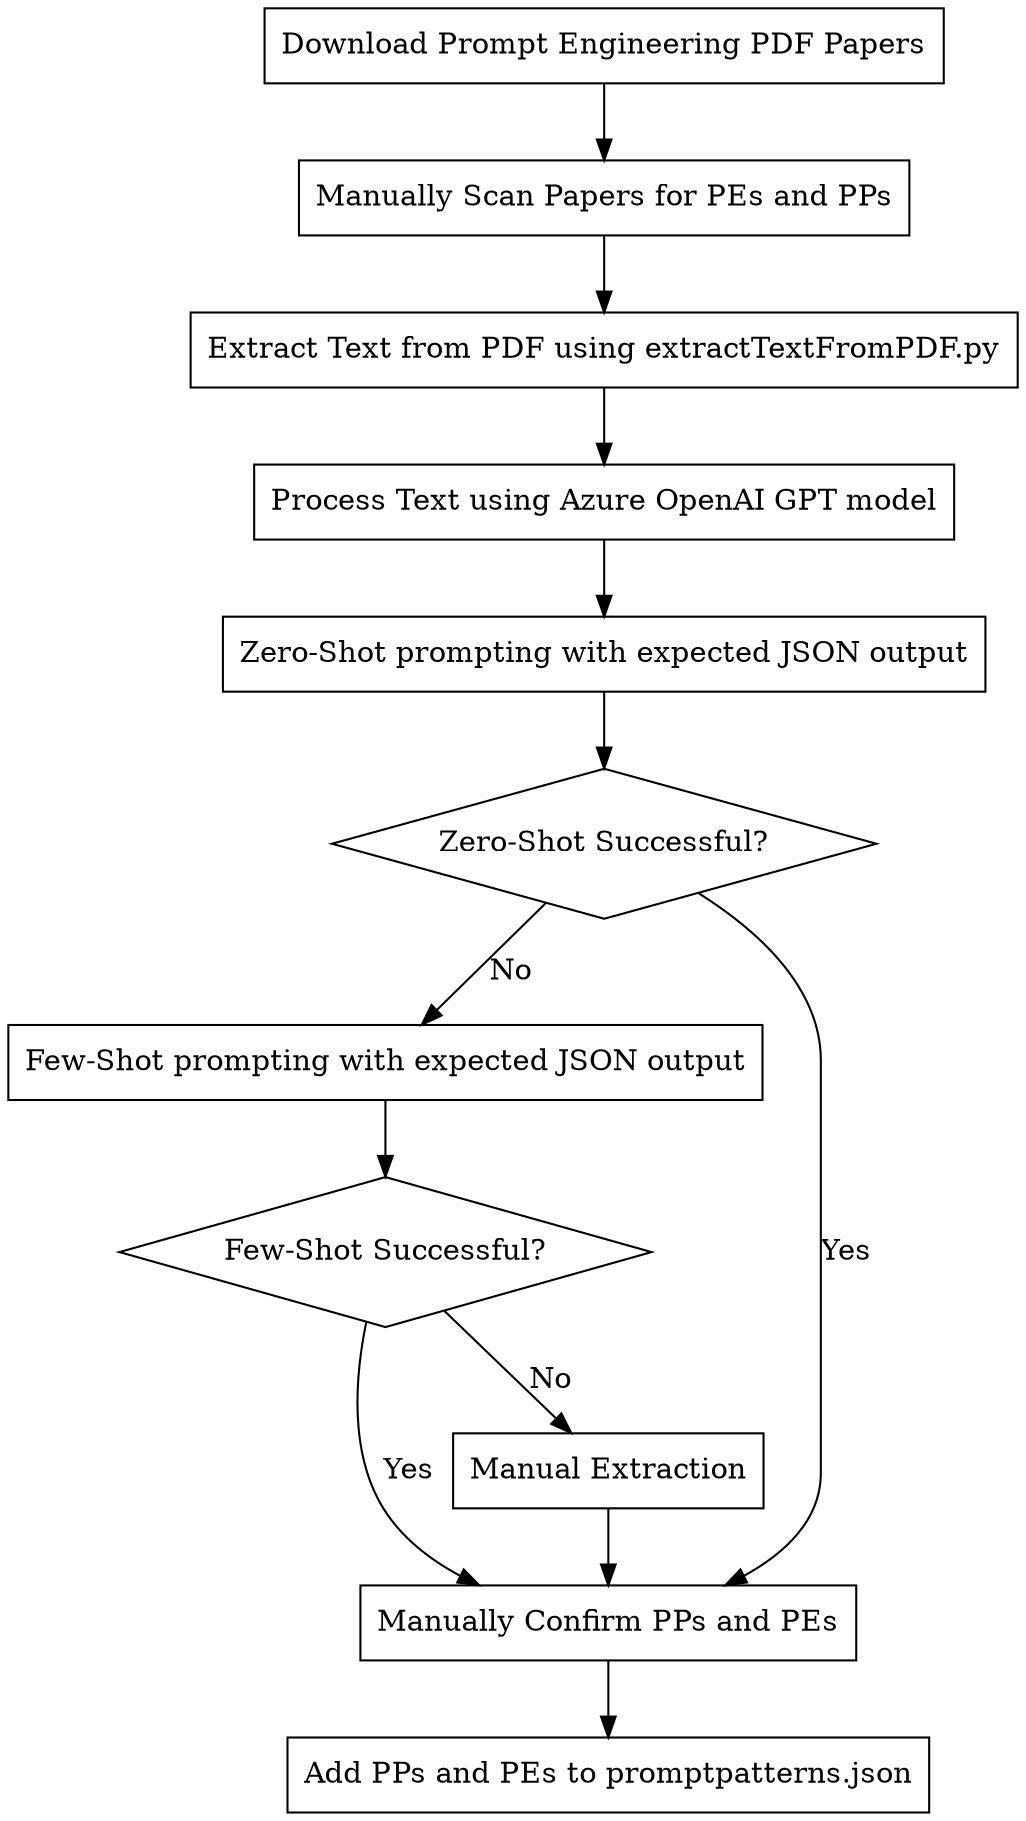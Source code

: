 digraph G {
    node [shape=box]; // Set the default node shape to box for better readability

    // Define nodes
    DownloadPDF [label="Download Prompt Engineering PDF Papers"];
    ScanPapers [label="Manually Scan Papers for PEs and PPs"];
    ExtractText [label="Extract Text from PDF using extractTextFromPDF.py"];
    ProcessText [label="Process Text using Azure OpenAI GPT model"];
    ZeroShot [label="Zero-Shot prompting with expected JSON output"];
    FewShot [label="Few-Shot prompting with expected JSON output"];
    ManualConfirm [label="Manually Confirm PPs and PEs"];
    AddToJSON [label="Add PPs and PEs to promptpatterns.json"];
    DecisionZeroShot [label="Zero-Shot Successful?", shape=diamond, height=1]; // Decision node for Zero-Shot
    DecisionFewShot [label="Few-Shot Successful?", shape=diamond, height=1]; // New decision node for Few-Shot
    ManualExtraction [label="Manual Extraction"]; // New node for manual extraction

    // Define edges
    DownloadPDF -> ScanPapers;
    ScanPapers -> ExtractText;
    ExtractText -> ProcessText;
    ProcessText -> ZeroShot;
    ZeroShot -> DecisionZeroShot;
    DecisionZeroShot -> FewShot [label="No"];
    DecisionZeroShot -> ManualConfirm [label="Yes"];
    FewShot -> DecisionFewShot;
    DecisionFewShot -> ManualConfirm [label="Yes"];
    DecisionFewShot -> ManualExtraction [label="No"]; // Edge for unsuccessful Few-Shot
    ManualExtraction -> ManualConfirm; // Assuming manual extraction leads to manual confirmation

    ManualConfirm -> AddToJSON;

}

